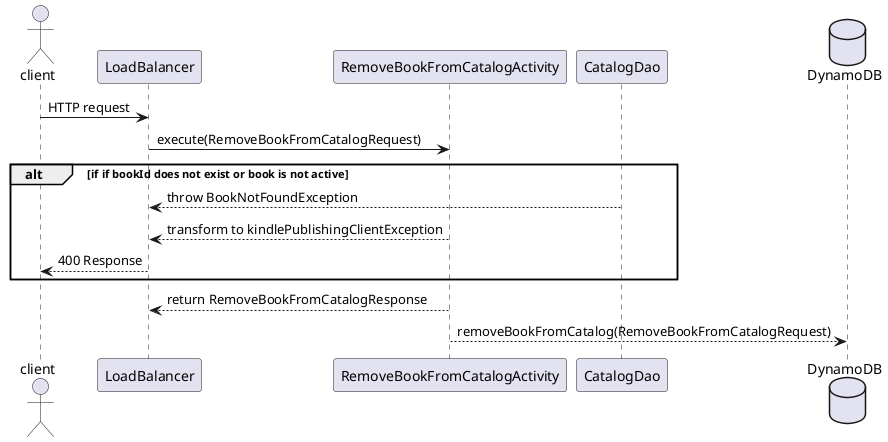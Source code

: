 @startuml
actor client
participant LoadBalancer
participant RemoveBookFromCatalogActivity
participant CatalogDao
database DynamoDB

' Sequence

client -> LoadBalancer : HTTP request
LoadBalancer -> RemoveBookFromCatalogActivity : execute(RemoveBookFromCatalogRequest)

alt if if bookId does not exist or book is not active
  LoadBalancer <-- CatalogDao : throw BookNotFoundException
  LoadBalancer <-- RemoveBookFromCatalogActivity : transform to kindlePublishingClientException
  client <-- LoadBalancer : 400 Response
end

RemoveBookFromCatalogActivity --> LoadBalancer : return RemoveBookFromCatalogResponse
RemoveBookFromCatalogActivity --> DynamoDB : removeBookFromCatalog(RemoveBookFromCatalogRequest)

@enduml
